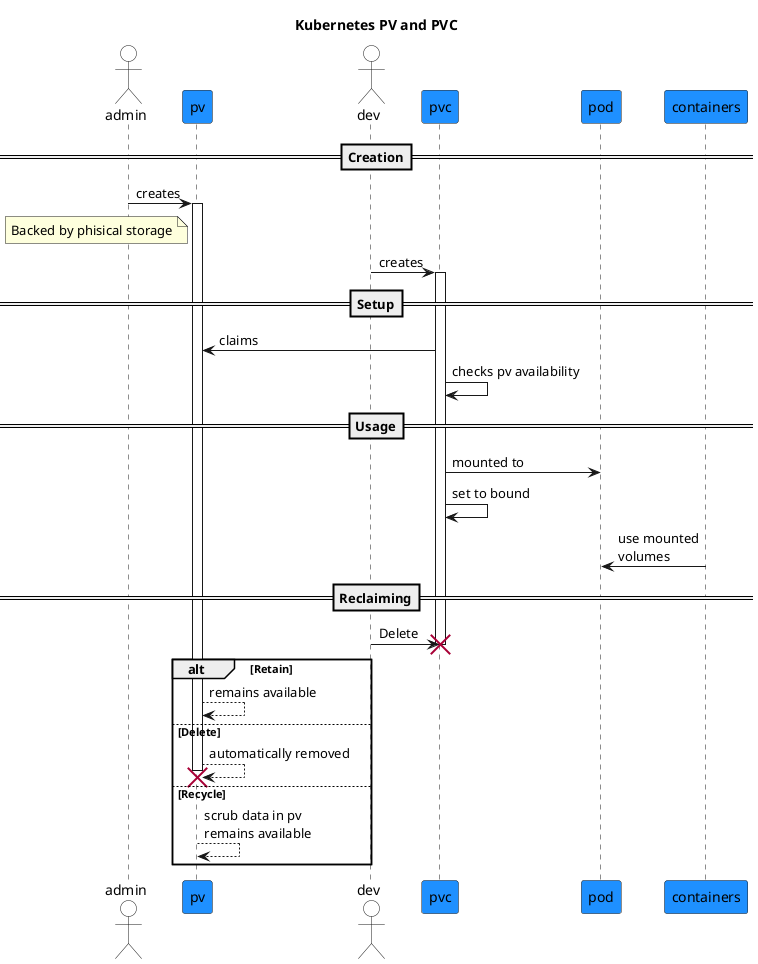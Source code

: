 @startuml kubernetes-storage-seq
'Icons
!include <kubernetes/k8s-sprites-labeled-25pct>
!include <aws/Compute/AmazonECS/ECScontainer/ECScontainer>
!include <tupadr3/font-awesome-5/user>
'Global Styles
'!include https://raw.githubusercontent.com/Piotr1215/dca-prep-kit/master/diagrams/styles.iuml
skinparam componentShadowing true
skinparam rectangleRoundCorner 0
skinparam rectangleBorderStyle default
skinparam rectangleBackgroundColor white
skinparam componentBackgroundColor white
skinparam linetype poly
skinparam rectangleShadowing true
skinparam ActorBackgroundColor white
skinparam ParticipantBackgroundColor DodgerBlue
'skinparam monochrome false
!define TITLE Kubernetes PV and PVC

title TITLE

actor admin

==Creation==
admin -> pv : creates
activate pv
note left of pv : Backed by phisical storage
actor dev
dev -> pvc : creates
activate pvc
==Setup==
pv <- pvc : claims
pvc -> pvc : checks pv availability

==Usage==
pvc -> pod : mounted to

pvc -> pvc : set to bound
pod <- containers : use mounted\nvolumes
==Reclaiming==
dev -> pvc:  Delete
destroy pvc
alt Retain

    pv --> pv : remains available

else Delete
    pv --> pv : automatically removed
    destroy pv
else Recycle
    note right
        Warning: The Recycle reclaim policy is deprecated.
        Instead, the recommended approach
        is to use dynamic provisioning.
    end note
    pv --> pv: scrub data in pv\nremains available
end




@enduml